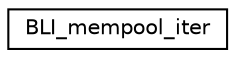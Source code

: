 digraph G
{
  edge [fontname="Helvetica",fontsize="10",labelfontname="Helvetica",labelfontsize="10"];
  node [fontname="Helvetica",fontsize="10",shape=record];
  rankdir=LR;
  Node1 [label="BLI_mempool_iter",height=0.2,width=0.4,color="black", fillcolor="white", style="filled",URL="$db/d0e/structBLI__mempool__iter.html"];
}
